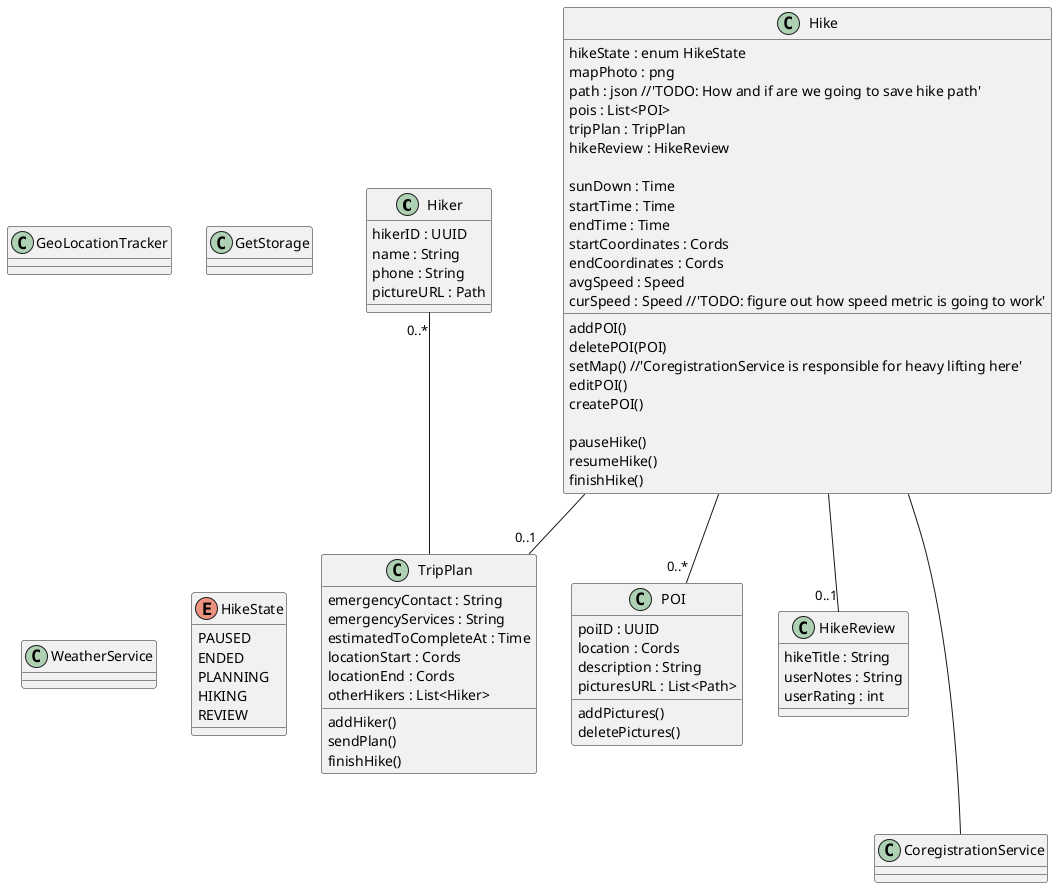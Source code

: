 @startuml
  class Hiker {
    hikerID : UUID
    name : String
    phone : String
    pictureURL : Path
  }
  class TripPlan {
    emergencyContact : String
    emergencyServices : String
    estimatedToCompleteAt : Time
    locationStart : Cords
    locationEnd : Cords
    otherHikers : List<Hiker>
    
    addHiker()
    sendPlan()
    finishHike()
  }
 
  class POI {
    poiID : UUID
    location : Cords
    description : String
    picturesURL : List<Path>
    
    addPictures()
    deletePictures()
  }
  class Hike {
    hikeState : enum HikeState
    mapPhoto : png
    path : json //'TODO: How and if are we going to save hike path'
    pois : List<POI>
    tripPlan : TripPlan
    hikeReview : HikeReview
    
    sunDown : Time
    startTime : Time
    endTime : Time
    startCoordinates : Cords
    endCoordinates : Cords
    avgSpeed : Speed
    curSpeed : Speed //'TODO: figure out how speed metric is going to work'
    
    addPOI()
    deletePOI(POI)
    setMap() //'CoregistrationService is responsible for heavy lifting here'
    editPOI()
    createPOI()
    
    pauseHike()
    resumeHike()
    finishHike()
  }
  class HikeReview {
    hikeTitle : String
    userNotes : String
    userRating : int 
  }
  class GeoLocationTracker
  class CoregistrationService
  class GetStorage
  class WeatherService
  enum HikeState {
    PAUSED
    ENDED
    PLANNING
    HIKING
    REVIEW
  }
  Hike -- "0..*"POI
  Hike -- "0..1"TripPlan
  Hiker"0..*" -- TripPlan
  
  Hike -- "0..1" HikeReview
  Hike --- CoregistrationService
@enduml